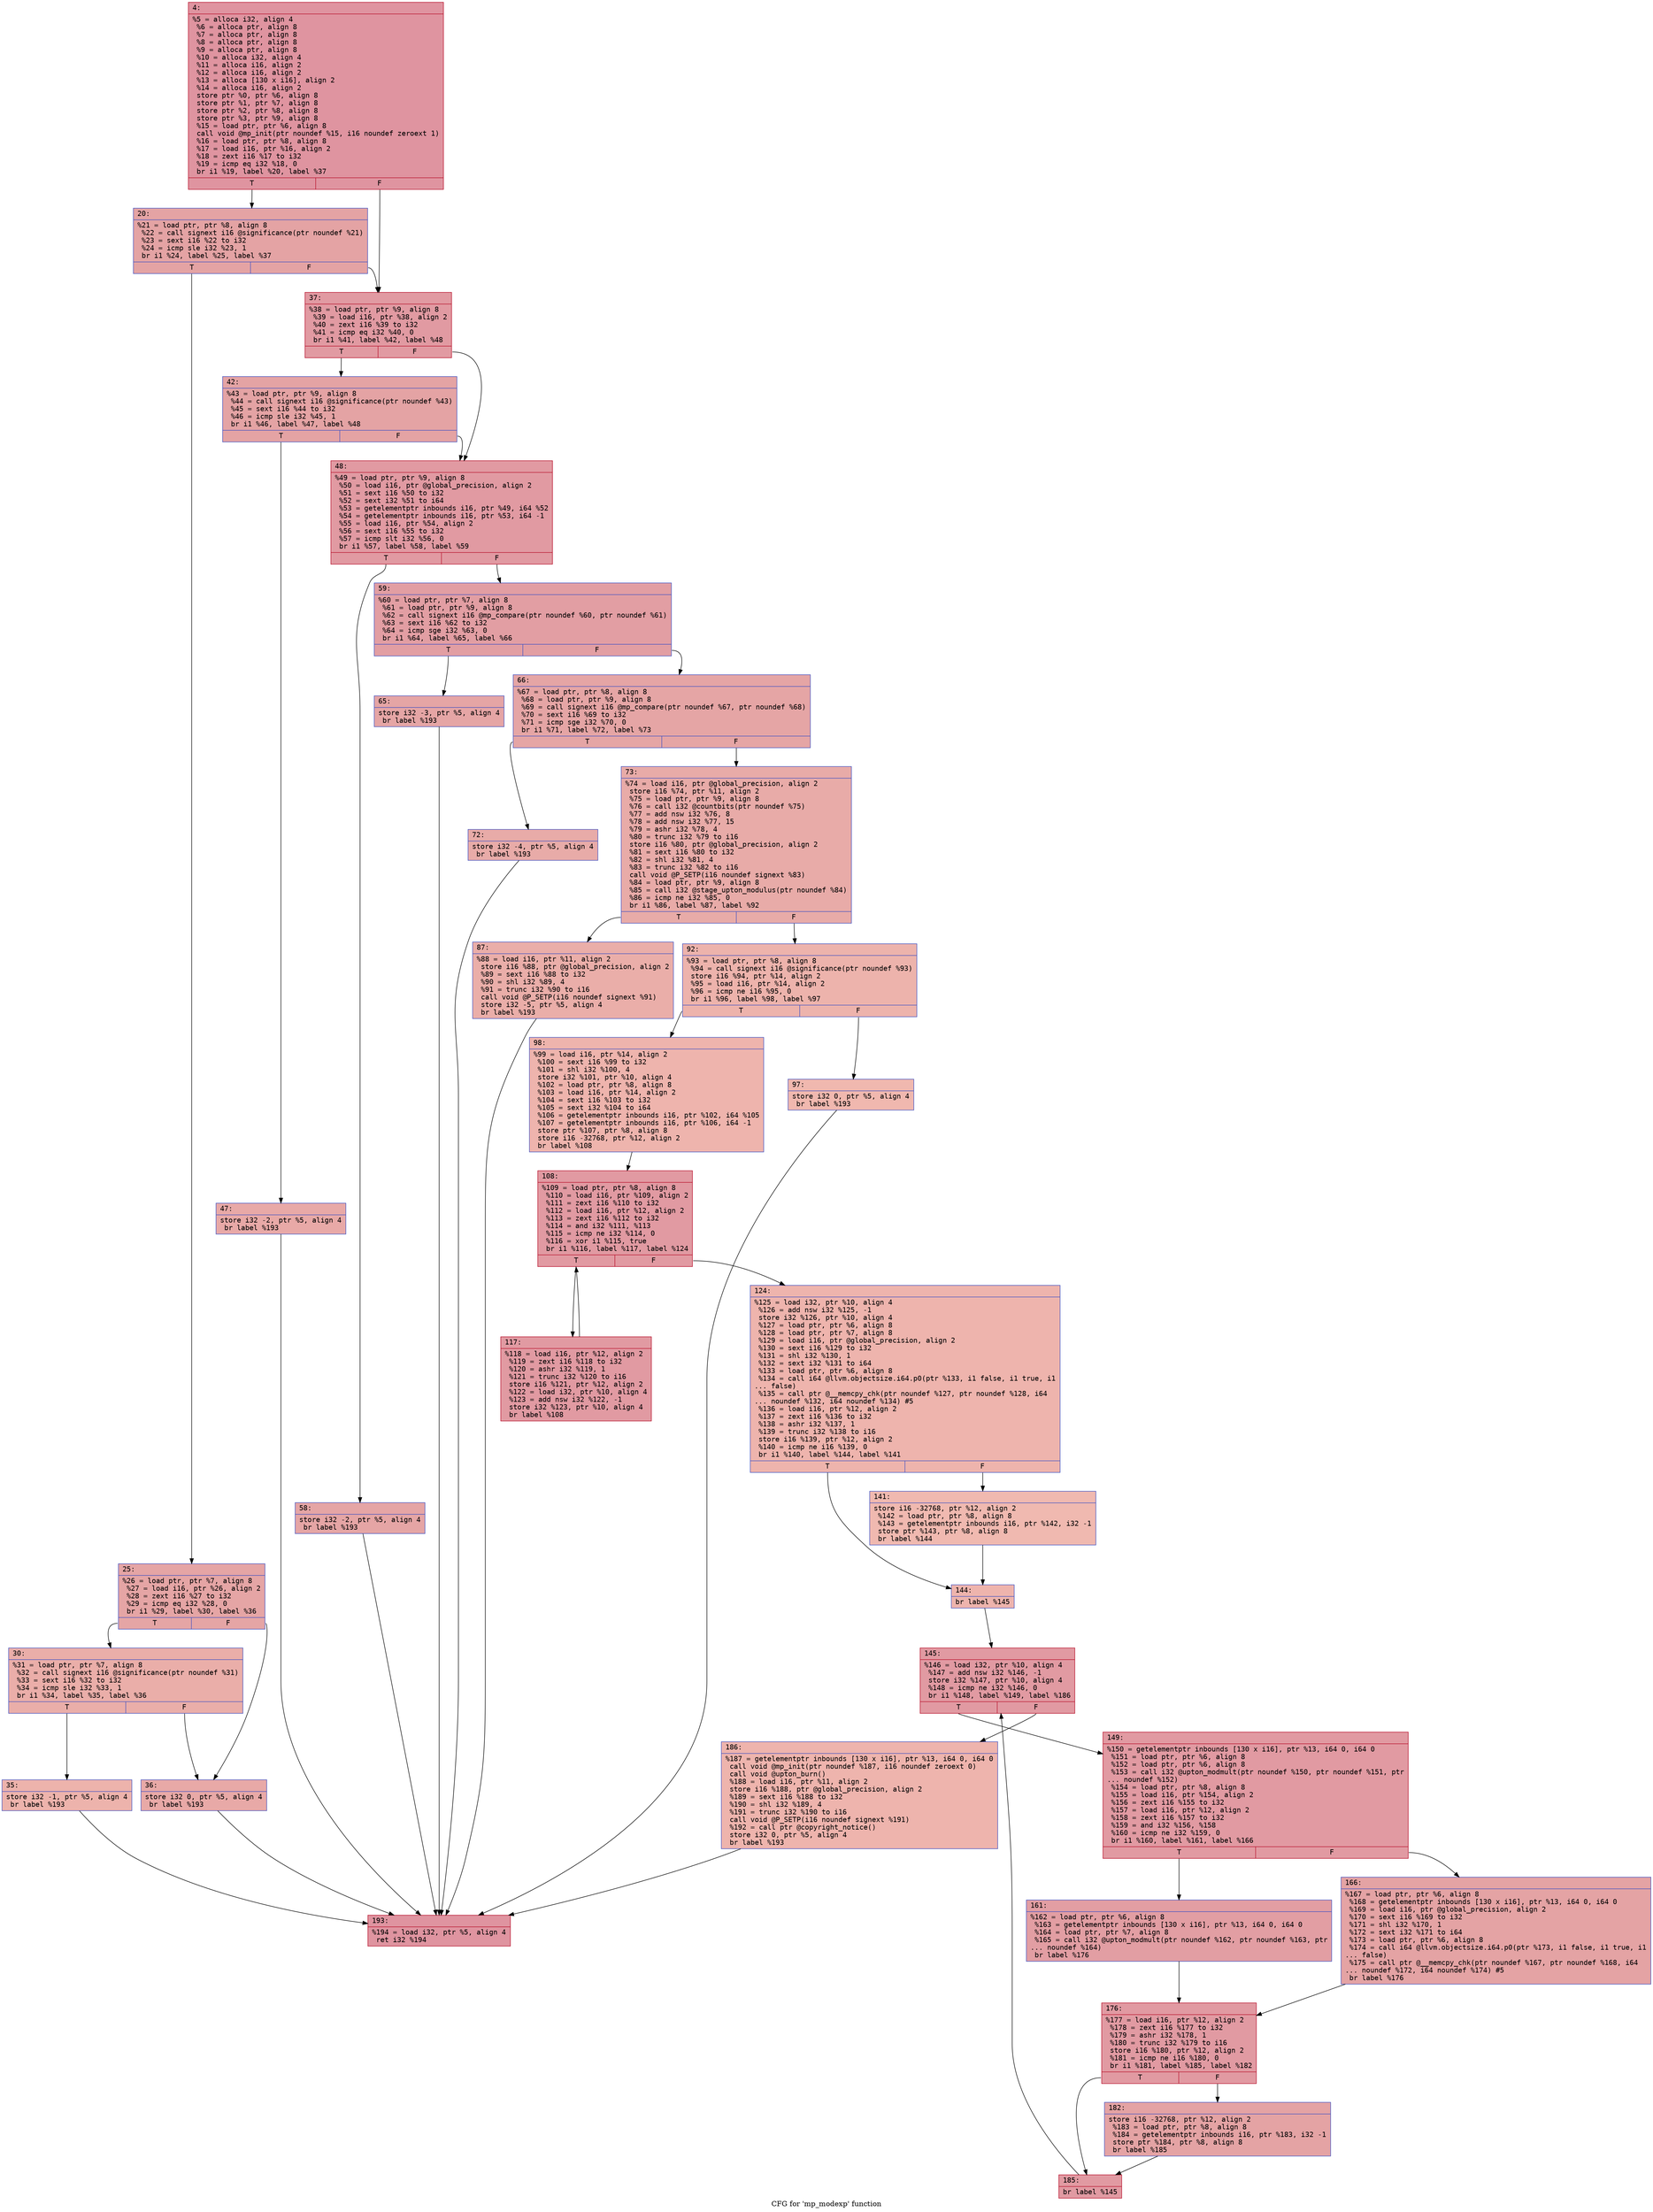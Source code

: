 digraph "CFG for 'mp_modexp' function" {
	label="CFG for 'mp_modexp' function";

	Node0x600001f96170 [shape=record,color="#b70d28ff", style=filled, fillcolor="#b70d2870" fontname="Courier",label="{4:\l|  %5 = alloca i32, align 4\l  %6 = alloca ptr, align 8\l  %7 = alloca ptr, align 8\l  %8 = alloca ptr, align 8\l  %9 = alloca ptr, align 8\l  %10 = alloca i32, align 4\l  %11 = alloca i16, align 2\l  %12 = alloca i16, align 2\l  %13 = alloca [130 x i16], align 2\l  %14 = alloca i16, align 2\l  store ptr %0, ptr %6, align 8\l  store ptr %1, ptr %7, align 8\l  store ptr %2, ptr %8, align 8\l  store ptr %3, ptr %9, align 8\l  %15 = load ptr, ptr %6, align 8\l  call void @mp_init(ptr noundef %15, i16 noundef zeroext 1)\l  %16 = load ptr, ptr %8, align 8\l  %17 = load i16, ptr %16, align 2\l  %18 = zext i16 %17 to i32\l  %19 = icmp eq i32 %18, 0\l  br i1 %19, label %20, label %37\l|{<s0>T|<s1>F}}"];
	Node0x600001f96170:s0 -> Node0x600001f961c0[tooltip="4 -> 20\nProbability 37.50%" ];
	Node0x600001f96170:s1 -> Node0x600001f96350[tooltip="4 -> 37\nProbability 62.50%" ];
	Node0x600001f961c0 [shape=record,color="#3d50c3ff", style=filled, fillcolor="#c32e3170" fontname="Courier",label="{20:\l|  %21 = load ptr, ptr %8, align 8\l  %22 = call signext i16 @significance(ptr noundef %21)\l  %23 = sext i16 %22 to i32\l  %24 = icmp sle i32 %23, 1\l  br i1 %24, label %25, label %37\l|{<s0>T|<s1>F}}"];
	Node0x600001f961c0:s0 -> Node0x600001f96210[tooltip="20 -> 25\nProbability 50.00%" ];
	Node0x600001f961c0:s1 -> Node0x600001f96350[tooltip="20 -> 37\nProbability 50.00%" ];
	Node0x600001f96210 [shape=record,color="#3d50c3ff", style=filled, fillcolor="#c5333470" fontname="Courier",label="{25:\l|  %26 = load ptr, ptr %7, align 8\l  %27 = load i16, ptr %26, align 2\l  %28 = zext i16 %27 to i32\l  %29 = icmp eq i32 %28, 0\l  br i1 %29, label %30, label %36\l|{<s0>T|<s1>F}}"];
	Node0x600001f96210:s0 -> Node0x600001f96260[tooltip="25 -> 30\nProbability 37.50%" ];
	Node0x600001f96210:s1 -> Node0x600001f96300[tooltip="25 -> 36\nProbability 62.50%" ];
	Node0x600001f96260 [shape=record,color="#3d50c3ff", style=filled, fillcolor="#d0473d70" fontname="Courier",label="{30:\l|  %31 = load ptr, ptr %7, align 8\l  %32 = call signext i16 @significance(ptr noundef %31)\l  %33 = sext i16 %32 to i32\l  %34 = icmp sle i32 %33, 1\l  br i1 %34, label %35, label %36\l|{<s0>T|<s1>F}}"];
	Node0x600001f96260:s0 -> Node0x600001f962b0[tooltip="30 -> 35\nProbability 50.00%" ];
	Node0x600001f96260:s1 -> Node0x600001f96300[tooltip="30 -> 36\nProbability 50.00%" ];
	Node0x600001f962b0 [shape=record,color="#3d50c3ff", style=filled, fillcolor="#d6524470" fontname="Courier",label="{35:\l|  store i32 -1, ptr %5, align 4\l  br label %193\l}"];
	Node0x600001f962b0 -> Node0x600001f96bc0[tooltip="35 -> 193\nProbability 100.00%" ];
	Node0x600001f96300 [shape=record,color="#3d50c3ff", style=filled, fillcolor="#ca3b3770" fontname="Courier",label="{36:\l|  store i32 0, ptr %5, align 4\l  br label %193\l}"];
	Node0x600001f96300 -> Node0x600001f96bc0[tooltip="36 -> 193\nProbability 100.00%" ];
	Node0x600001f96350 [shape=record,color="#b70d28ff", style=filled, fillcolor="#bb1b2c70" fontname="Courier",label="{37:\l|  %38 = load ptr, ptr %9, align 8\l  %39 = load i16, ptr %38, align 2\l  %40 = zext i16 %39 to i32\l  %41 = icmp eq i32 %40, 0\l  br i1 %41, label %42, label %48\l|{<s0>T|<s1>F}}"];
	Node0x600001f96350:s0 -> Node0x600001f963a0[tooltip="37 -> 42\nProbability 37.50%" ];
	Node0x600001f96350:s1 -> Node0x600001f96440[tooltip="37 -> 48\nProbability 62.50%" ];
	Node0x600001f963a0 [shape=record,color="#3d50c3ff", style=filled, fillcolor="#c32e3170" fontname="Courier",label="{42:\l|  %43 = load ptr, ptr %9, align 8\l  %44 = call signext i16 @significance(ptr noundef %43)\l  %45 = sext i16 %44 to i32\l  %46 = icmp sle i32 %45, 1\l  br i1 %46, label %47, label %48\l|{<s0>T|<s1>F}}"];
	Node0x600001f963a0:s0 -> Node0x600001f963f0[tooltip="42 -> 47\nProbability 50.00%" ];
	Node0x600001f963a0:s1 -> Node0x600001f96440[tooltip="42 -> 48\nProbability 50.00%" ];
	Node0x600001f963f0 [shape=record,color="#3d50c3ff", style=filled, fillcolor="#ca3b3770" fontname="Courier",label="{47:\l|  store i32 -2, ptr %5, align 4\l  br label %193\l}"];
	Node0x600001f963f0 -> Node0x600001f96bc0[tooltip="47 -> 193\nProbability 100.00%" ];
	Node0x600001f96440 [shape=record,color="#b70d28ff", style=filled, fillcolor="#bb1b2c70" fontname="Courier",label="{48:\l|  %49 = load ptr, ptr %9, align 8\l  %50 = load i16, ptr @global_precision, align 2\l  %51 = sext i16 %50 to i32\l  %52 = sext i32 %51 to i64\l  %53 = getelementptr inbounds i16, ptr %49, i64 %52\l  %54 = getelementptr inbounds i16, ptr %53, i64 -1\l  %55 = load i16, ptr %54, align 2\l  %56 = sext i16 %55 to i32\l  %57 = icmp slt i32 %56, 0\l  br i1 %57, label %58, label %59\l|{<s0>T|<s1>F}}"];
	Node0x600001f96440:s0 -> Node0x600001f96490[tooltip="48 -> 58\nProbability 37.50%" ];
	Node0x600001f96440:s1 -> Node0x600001f964e0[tooltip="48 -> 59\nProbability 62.50%" ];
	Node0x600001f96490 [shape=record,color="#3d50c3ff", style=filled, fillcolor="#c5333470" fontname="Courier",label="{58:\l|  store i32 -2, ptr %5, align 4\l  br label %193\l}"];
	Node0x600001f96490 -> Node0x600001f96bc0[tooltip="58 -> 193\nProbability 100.00%" ];
	Node0x600001f964e0 [shape=record,color="#3d50c3ff", style=filled, fillcolor="#be242e70" fontname="Courier",label="{59:\l|  %60 = load ptr, ptr %7, align 8\l  %61 = load ptr, ptr %9, align 8\l  %62 = call signext i16 @mp_compare(ptr noundef %60, ptr noundef %61)\l  %63 = sext i16 %62 to i32\l  %64 = icmp sge i32 %63, 0\l  br i1 %64, label %65, label %66\l|{<s0>T|<s1>F}}"];
	Node0x600001f964e0:s0 -> Node0x600001f96530[tooltip="59 -> 65\nProbability 50.00%" ];
	Node0x600001f964e0:s1 -> Node0x600001f96580[tooltip="59 -> 66\nProbability 50.00%" ];
	Node0x600001f96530 [shape=record,color="#3d50c3ff", style=filled, fillcolor="#c5333470" fontname="Courier",label="{65:\l|  store i32 -3, ptr %5, align 4\l  br label %193\l}"];
	Node0x600001f96530 -> Node0x600001f96bc0[tooltip="65 -> 193\nProbability 100.00%" ];
	Node0x600001f96580 [shape=record,color="#3d50c3ff", style=filled, fillcolor="#c5333470" fontname="Courier",label="{66:\l|  %67 = load ptr, ptr %8, align 8\l  %68 = load ptr, ptr %9, align 8\l  %69 = call signext i16 @mp_compare(ptr noundef %67, ptr noundef %68)\l  %70 = sext i16 %69 to i32\l  %71 = icmp sge i32 %70, 0\l  br i1 %71, label %72, label %73\l|{<s0>T|<s1>F}}"];
	Node0x600001f96580:s0 -> Node0x600001f965d0[tooltip="66 -> 72\nProbability 50.00%" ];
	Node0x600001f96580:s1 -> Node0x600001f96620[tooltip="66 -> 73\nProbability 50.00%" ];
	Node0x600001f965d0 [shape=record,color="#3d50c3ff", style=filled, fillcolor="#cc403a70" fontname="Courier",label="{72:\l|  store i32 -4, ptr %5, align 4\l  br label %193\l}"];
	Node0x600001f965d0 -> Node0x600001f96bc0[tooltip="72 -> 193\nProbability 100.00%" ];
	Node0x600001f96620 [shape=record,color="#3d50c3ff", style=filled, fillcolor="#cc403a70" fontname="Courier",label="{73:\l|  %74 = load i16, ptr @global_precision, align 2\l  store i16 %74, ptr %11, align 2\l  %75 = load ptr, ptr %9, align 8\l  %76 = call i32 @countbits(ptr noundef %75)\l  %77 = add nsw i32 %76, 8\l  %78 = add nsw i32 %77, 15\l  %79 = ashr i32 %78, 4\l  %80 = trunc i32 %79 to i16\l  store i16 %80, ptr @global_precision, align 2\l  %81 = sext i16 %80 to i32\l  %82 = shl i32 %81, 4\l  %83 = trunc i32 %82 to i16\l  call void @P_SETP(i16 noundef signext %83)\l  %84 = load ptr, ptr %9, align 8\l  %85 = call i32 @stage_upton_modulus(ptr noundef %84)\l  %86 = icmp ne i32 %85, 0\l  br i1 %86, label %87, label %92\l|{<s0>T|<s1>F}}"];
	Node0x600001f96620:s0 -> Node0x600001f96670[tooltip="73 -> 87\nProbability 62.50%" ];
	Node0x600001f96620:s1 -> Node0x600001f966c0[tooltip="73 -> 92\nProbability 37.50%" ];
	Node0x600001f96670 [shape=record,color="#3d50c3ff", style=filled, fillcolor="#d0473d70" fontname="Courier",label="{87:\l|  %88 = load i16, ptr %11, align 2\l  store i16 %88, ptr @global_precision, align 2\l  %89 = sext i16 %88 to i32\l  %90 = shl i32 %89, 4\l  %91 = trunc i32 %90 to i16\l  call void @P_SETP(i16 noundef signext %91)\l  store i32 -5, ptr %5, align 4\l  br label %193\l}"];
	Node0x600001f96670 -> Node0x600001f96bc0[tooltip="87 -> 193\nProbability 100.00%" ];
	Node0x600001f966c0 [shape=record,color="#3d50c3ff", style=filled, fillcolor="#d6524470" fontname="Courier",label="{92:\l|  %93 = load ptr, ptr %8, align 8\l  %94 = call signext i16 @significance(ptr noundef %93)\l  store i16 %94, ptr %14, align 2\l  %95 = load i16, ptr %14, align 2\l  %96 = icmp ne i16 %95, 0\l  br i1 %96, label %98, label %97\l|{<s0>T|<s1>F}}"];
	Node0x600001f966c0:s0 -> Node0x600001f96760[tooltip="92 -> 98\nProbability 62.50%" ];
	Node0x600001f966c0:s1 -> Node0x600001f96710[tooltip="92 -> 97\nProbability 37.50%" ];
	Node0x600001f96710 [shape=record,color="#3d50c3ff", style=filled, fillcolor="#dc5d4a70" fontname="Courier",label="{97:\l|  store i32 0, ptr %5, align 4\l  br label %193\l}"];
	Node0x600001f96710 -> Node0x600001f96bc0[tooltip="97 -> 193\nProbability 100.00%" ];
	Node0x600001f96760 [shape=record,color="#3d50c3ff", style=filled, fillcolor="#d8564670" fontname="Courier",label="{98:\l|  %99 = load i16, ptr %14, align 2\l  %100 = sext i16 %99 to i32\l  %101 = shl i32 %100, 4\l  store i32 %101, ptr %10, align 4\l  %102 = load ptr, ptr %8, align 8\l  %103 = load i16, ptr %14, align 2\l  %104 = sext i16 %103 to i32\l  %105 = sext i32 %104 to i64\l  %106 = getelementptr inbounds i16, ptr %102, i64 %105\l  %107 = getelementptr inbounds i16, ptr %106, i64 -1\l  store ptr %107, ptr %8, align 8\l  store i16 -32768, ptr %12, align 2\l  br label %108\l}"];
	Node0x600001f96760 -> Node0x600001f967b0[tooltip="98 -> 108\nProbability 100.00%" ];
	Node0x600001f967b0 [shape=record,color="#b70d28ff", style=filled, fillcolor="#bb1b2c70" fontname="Courier",label="{108:\l|  %109 = load ptr, ptr %8, align 8\l  %110 = load i16, ptr %109, align 2\l  %111 = zext i16 %110 to i32\l  %112 = load i16, ptr %12, align 2\l  %113 = zext i16 %112 to i32\l  %114 = and i32 %111, %113\l  %115 = icmp ne i32 %114, 0\l  %116 = xor i1 %115, true\l  br i1 %116, label %117, label %124\l|{<s0>T|<s1>F}}"];
	Node0x600001f967b0:s0 -> Node0x600001f96800[tooltip="108 -> 117\nProbability 96.88%" ];
	Node0x600001f967b0:s1 -> Node0x600001f96850[tooltip="108 -> 124\nProbability 3.12%" ];
	Node0x600001f96800 [shape=record,color="#b70d28ff", style=filled, fillcolor="#bb1b2c70" fontname="Courier",label="{117:\l|  %118 = load i16, ptr %12, align 2\l  %119 = zext i16 %118 to i32\l  %120 = ashr i32 %119, 1\l  %121 = trunc i32 %120 to i16\l  store i16 %121, ptr %12, align 2\l  %122 = load i32, ptr %10, align 4\l  %123 = add nsw i32 %122, -1\l  store i32 %123, ptr %10, align 4\l  br label %108\l}"];
	Node0x600001f96800 -> Node0x600001f967b0[tooltip="117 -> 108\nProbability 100.00%" ];
	Node0x600001f96850 [shape=record,color="#3d50c3ff", style=filled, fillcolor="#d8564670" fontname="Courier",label="{124:\l|  %125 = load i32, ptr %10, align 4\l  %126 = add nsw i32 %125, -1\l  store i32 %126, ptr %10, align 4\l  %127 = load ptr, ptr %6, align 8\l  %128 = load ptr, ptr %7, align 8\l  %129 = load i16, ptr @global_precision, align 2\l  %130 = sext i16 %129 to i32\l  %131 = shl i32 %130, 1\l  %132 = sext i32 %131 to i64\l  %133 = load ptr, ptr %6, align 8\l  %134 = call i64 @llvm.objectsize.i64.p0(ptr %133, i1 false, i1 true, i1\l... false)\l  %135 = call ptr @__memcpy_chk(ptr noundef %127, ptr noundef %128, i64\l... noundef %132, i64 noundef %134) #5\l  %136 = load i16, ptr %12, align 2\l  %137 = zext i16 %136 to i32\l  %138 = ashr i32 %137, 1\l  %139 = trunc i32 %138 to i16\l  store i16 %139, ptr %12, align 2\l  %140 = icmp ne i16 %139, 0\l  br i1 %140, label %144, label %141\l|{<s0>T|<s1>F}}"];
	Node0x600001f96850:s0 -> Node0x600001f968f0[tooltip="124 -> 144\nProbability 62.50%" ];
	Node0x600001f96850:s1 -> Node0x600001f968a0[tooltip="124 -> 141\nProbability 37.50%" ];
	Node0x600001f968a0 [shape=record,color="#3d50c3ff", style=filled, fillcolor="#de614d70" fontname="Courier",label="{141:\l|  store i16 -32768, ptr %12, align 2\l  %142 = load ptr, ptr %8, align 8\l  %143 = getelementptr inbounds i16, ptr %142, i32 -1\l  store ptr %143, ptr %8, align 8\l  br label %144\l}"];
	Node0x600001f968a0 -> Node0x600001f968f0[tooltip="141 -> 144\nProbability 100.00%" ];
	Node0x600001f968f0 [shape=record,color="#3d50c3ff", style=filled, fillcolor="#d8564670" fontname="Courier",label="{144:\l|  br label %145\l}"];
	Node0x600001f968f0 -> Node0x600001f96940[tooltip="144 -> 145\nProbability 100.00%" ];
	Node0x600001f96940 [shape=record,color="#b70d28ff", style=filled, fillcolor="#bb1b2c70" fontname="Courier",label="{145:\l|  %146 = load i32, ptr %10, align 4\l  %147 = add nsw i32 %146, -1\l  store i32 %147, ptr %10, align 4\l  %148 = icmp ne i32 %146, 0\l  br i1 %148, label %149, label %186\l|{<s0>T|<s1>F}}"];
	Node0x600001f96940:s0 -> Node0x600001f96990[tooltip="145 -> 149\nProbability 96.88%" ];
	Node0x600001f96940:s1 -> Node0x600001f96b70[tooltip="145 -> 186\nProbability 3.12%" ];
	Node0x600001f96990 [shape=record,color="#b70d28ff", style=filled, fillcolor="#bb1b2c70" fontname="Courier",label="{149:\l|  %150 = getelementptr inbounds [130 x i16], ptr %13, i64 0, i64 0\l  %151 = load ptr, ptr %6, align 8\l  %152 = load ptr, ptr %6, align 8\l  %153 = call i32 @upton_modmult(ptr noundef %150, ptr noundef %151, ptr\l... noundef %152)\l  %154 = load ptr, ptr %8, align 8\l  %155 = load i16, ptr %154, align 2\l  %156 = zext i16 %155 to i32\l  %157 = load i16, ptr %12, align 2\l  %158 = zext i16 %157 to i32\l  %159 = and i32 %156, %158\l  %160 = icmp ne i32 %159, 0\l  br i1 %160, label %161, label %166\l|{<s0>T|<s1>F}}"];
	Node0x600001f96990:s0 -> Node0x600001f969e0[tooltip="149 -> 161\nProbability 62.50%" ];
	Node0x600001f96990:s1 -> Node0x600001f96a30[tooltip="149 -> 166\nProbability 37.50%" ];
	Node0x600001f969e0 [shape=record,color="#3d50c3ff", style=filled, fillcolor="#be242e70" fontname="Courier",label="{161:\l|  %162 = load ptr, ptr %6, align 8\l  %163 = getelementptr inbounds [130 x i16], ptr %13, i64 0, i64 0\l  %164 = load ptr, ptr %7, align 8\l  %165 = call i32 @upton_modmult(ptr noundef %162, ptr noundef %163, ptr\l... noundef %164)\l  br label %176\l}"];
	Node0x600001f969e0 -> Node0x600001f96a80[tooltip="161 -> 176\nProbability 100.00%" ];
	Node0x600001f96a30 [shape=record,color="#3d50c3ff", style=filled, fillcolor="#c32e3170" fontname="Courier",label="{166:\l|  %167 = load ptr, ptr %6, align 8\l  %168 = getelementptr inbounds [130 x i16], ptr %13, i64 0, i64 0\l  %169 = load i16, ptr @global_precision, align 2\l  %170 = sext i16 %169 to i32\l  %171 = shl i32 %170, 1\l  %172 = sext i32 %171 to i64\l  %173 = load ptr, ptr %6, align 8\l  %174 = call i64 @llvm.objectsize.i64.p0(ptr %173, i1 false, i1 true, i1\l... false)\l  %175 = call ptr @__memcpy_chk(ptr noundef %167, ptr noundef %168, i64\l... noundef %172, i64 noundef %174) #5\l  br label %176\l}"];
	Node0x600001f96a30 -> Node0x600001f96a80[tooltip="166 -> 176\nProbability 100.00%" ];
	Node0x600001f96a80 [shape=record,color="#b70d28ff", style=filled, fillcolor="#bb1b2c70" fontname="Courier",label="{176:\l|  %177 = load i16, ptr %12, align 2\l  %178 = zext i16 %177 to i32\l  %179 = ashr i32 %178, 1\l  %180 = trunc i32 %179 to i16\l  store i16 %180, ptr %12, align 2\l  %181 = icmp ne i16 %180, 0\l  br i1 %181, label %185, label %182\l|{<s0>T|<s1>F}}"];
	Node0x600001f96a80:s0 -> Node0x600001f96b20[tooltip="176 -> 185\nProbability 62.50%" ];
	Node0x600001f96a80:s1 -> Node0x600001f96ad0[tooltip="176 -> 182\nProbability 37.50%" ];
	Node0x600001f96ad0 [shape=record,color="#3d50c3ff", style=filled, fillcolor="#c32e3170" fontname="Courier",label="{182:\l|  store i16 -32768, ptr %12, align 2\l  %183 = load ptr, ptr %8, align 8\l  %184 = getelementptr inbounds i16, ptr %183, i32 -1\l  store ptr %184, ptr %8, align 8\l  br label %185\l}"];
	Node0x600001f96ad0 -> Node0x600001f96b20[tooltip="182 -> 185\nProbability 100.00%" ];
	Node0x600001f96b20 [shape=record,color="#b70d28ff", style=filled, fillcolor="#bb1b2c70" fontname="Courier",label="{185:\l|  br label %145\l}"];
	Node0x600001f96b20 -> Node0x600001f96940[tooltip="185 -> 145\nProbability 100.00%" ];
	Node0x600001f96b70 [shape=record,color="#3d50c3ff", style=filled, fillcolor="#d8564670" fontname="Courier",label="{186:\l|  %187 = getelementptr inbounds [130 x i16], ptr %13, i64 0, i64 0\l  call void @mp_init(ptr noundef %187, i16 noundef zeroext 0)\l  call void @upton_burn()\l  %188 = load i16, ptr %11, align 2\l  store i16 %188, ptr @global_precision, align 2\l  %189 = sext i16 %188 to i32\l  %190 = shl i32 %189, 4\l  %191 = trunc i32 %190 to i16\l  call void @P_SETP(i16 noundef signext %191)\l  %192 = call ptr @copyright_notice()\l  store i32 0, ptr %5, align 4\l  br label %193\l}"];
	Node0x600001f96b70 -> Node0x600001f96bc0[tooltip="186 -> 193\nProbability 100.00%" ];
	Node0x600001f96bc0 [shape=record,color="#b70d28ff", style=filled, fillcolor="#b70d2870" fontname="Courier",label="{193:\l|  %194 = load i32, ptr %5, align 4\l  ret i32 %194\l}"];
}
